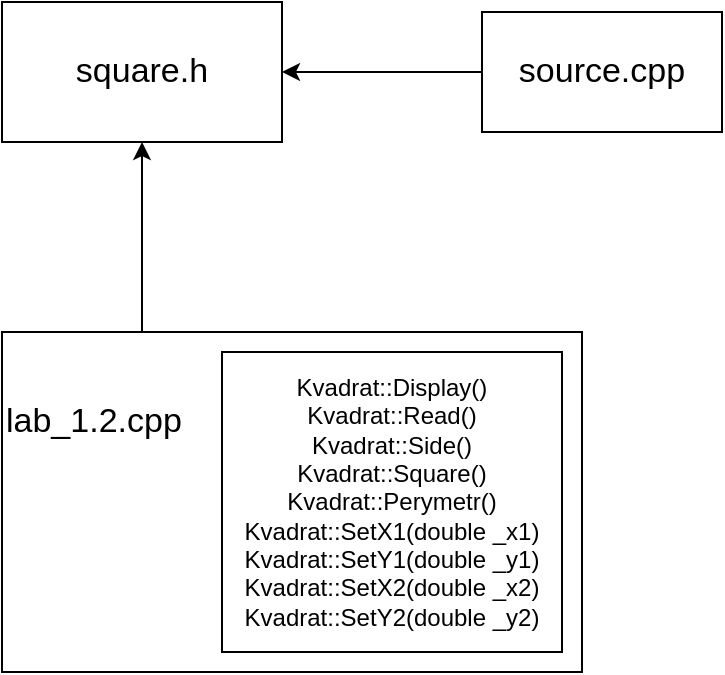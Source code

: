 <mxfile version="24.9.2">
  <diagram name="Сторінка-1" id="6_4TzbL7-qZ2dJ_BkcaK">
    <mxGraphModel dx="1050" dy="522" grid="1" gridSize="10" guides="1" tooltips="1" connect="1" arrows="1" fold="1" page="1" pageScale="1" pageWidth="827" pageHeight="1169" math="0" shadow="0">
      <root>
        <mxCell id="0" />
        <mxCell id="1" parent="0" />
        <mxCell id="fdiV-WXQC0dSZiMpGn5z-1" value="&lt;font style=&quot;font-size: 17px;&quot;&gt;square.h&lt;/font&gt;" style="rounded=0;whiteSpace=wrap;html=1;" vertex="1" parent="1">
          <mxGeometry x="140" y="75" width="140" height="70" as="geometry" />
        </mxCell>
        <mxCell id="fdiV-WXQC0dSZiMpGn5z-3" style="edgeStyle=orthogonalEdgeStyle;rounded=0;orthogonalLoop=1;jettySize=auto;html=1;entryX=1;entryY=0.5;entryDx=0;entryDy=0;" edge="1" parent="1" source="fdiV-WXQC0dSZiMpGn5z-2" target="fdiV-WXQC0dSZiMpGn5z-1">
          <mxGeometry relative="1" as="geometry" />
        </mxCell>
        <mxCell id="fdiV-WXQC0dSZiMpGn5z-2" value="&lt;font style=&quot;font-size: 17px;&quot;&gt;source.cpp&lt;/font&gt;" style="rounded=0;whiteSpace=wrap;html=1;" vertex="1" parent="1">
          <mxGeometry x="380" y="80" width="120" height="60" as="geometry" />
        </mxCell>
        <mxCell id="fdiV-WXQC0dSZiMpGn5z-6" value="" style="edgeStyle=orthogonalEdgeStyle;rounded=0;orthogonalLoop=1;jettySize=auto;html=1;" edge="1" parent="1" source="fdiV-WXQC0dSZiMpGn5z-4" target="fdiV-WXQC0dSZiMpGn5z-1">
          <mxGeometry relative="1" as="geometry">
            <Array as="points">
              <mxPoint x="210" y="220" />
              <mxPoint x="210" y="220" />
            </Array>
          </mxGeometry>
        </mxCell>
        <mxCell id="fdiV-WXQC0dSZiMpGn5z-4" value="&lt;div style=&quot;padding-top: 0px; padding-bottom: 80px;&quot;&gt;&lt;span style=&quot;background-color: initial;&quot;&gt;lab_1.2.cpp&lt;/span&gt;&lt;/div&gt;" style="rounded=0;whiteSpace=wrap;html=1;fontSize=17;align=left;" vertex="1" parent="1">
          <mxGeometry x="140" y="240" width="290" height="170" as="geometry" />
        </mxCell>
        <mxCell id="fdiV-WXQC0dSZiMpGn5z-5" value="Kvadrat::Display()&lt;div&gt;Kvadrat::Read()&lt;/div&gt;&lt;div&gt;Kvadrat::Side()&lt;/div&gt;&lt;div&gt;Kvadrat::Square()&lt;/div&gt;&lt;div&gt;Kvadrat::Perymetr()&lt;/div&gt;&lt;div&gt;Kvadrat::SetX1(double _x1)&lt;/div&gt;&lt;div&gt;Kvadrat::SetY1(double _y1)&lt;/div&gt;&lt;div&gt;Kvadrat::SetX2(double _x2)&lt;/div&gt;&lt;div&gt;Kvadrat::SetY2(double _y2)&lt;/div&gt;" style="rounded=0;whiteSpace=wrap;html=1;" vertex="1" parent="1">
          <mxGeometry x="250" y="250" width="170" height="150" as="geometry" />
        </mxCell>
      </root>
    </mxGraphModel>
  </diagram>
</mxfile>
